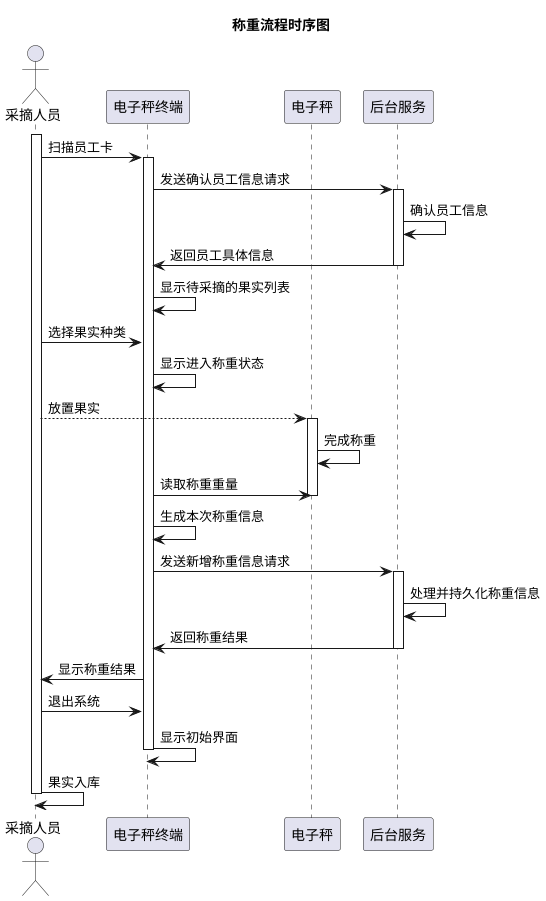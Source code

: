 @startuml 称重流程时序图
title 称重流程时序图

actor 采摘人员 as staff
participant 电子秤终端 as terminal
participant 电子秤 as scale
participant 后台服务 as server

activate staff
staff->terminal: 扫描员工卡
activate terminal
terminal->server: 发送确认员工信息请求
activate server
server->server: 确认员工信息
server->terminal: 返回员工具体信息
deactivate server
terminal->terminal: 显示待采摘的果实列表
staff->terminal: 选择果实种类
terminal->terminal: 显示进入称重状态
staff-->scale: 放置果实
activate scale
scale->scale: 完成称重
terminal->scale: 读取称重重量
deactivate scale
terminal->terminal: 生成本次称重信息
terminal->server: 发送新增称重信息请求
activate server
server->server: 处理并持久化称重信息
server->terminal: 返回称重结果
deactivate server
terminal->staff: 显示称重结果
staff->terminal: 退出系统
terminal->terminal: 显示初始界面
deactivate terminal
staff->staff: 果实入库
deactivate staff
@enduml